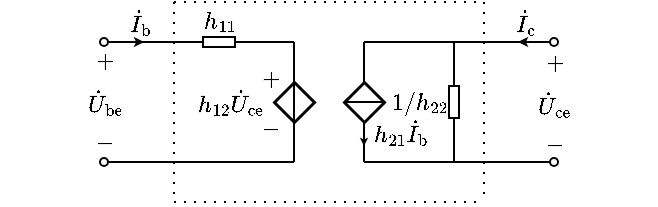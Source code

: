 <mxfile version="17.2.1" type="device"><diagram id="9Tlr8BM8O1yCka-idPHp" name="第 1 页"><mxGraphModel dx="449" dy="326" grid="1" gridSize="5" guides="1" tooltips="1" connect="1" arrows="1" fold="1" page="1" pageScale="1" pageWidth="827" pageHeight="1169" math="1" shadow="0"><root><mxCell id="0"/><mxCell id="1" parent="0"/><mxCell id="6-FwNBt1XKUeeEuEp7RF-3" value="\(\dot{U}_\mathrm{ce}\)" style="text;html=1;resizable=1;autosize=1;align=center;verticalAlign=middle;points=[];fillColor=none;strokeColor=none;rounded=0;comic=0;movable=1;rotatable=1;deletable=1;editable=1;connectable=0;fontSize=10;" vertex="1" parent="1"><mxGeometry x="455" y="301" width="20" height="20" as="geometry"/></mxCell><mxCell id="6-FwNBt1XKUeeEuEp7RF-4" value="$$-$$" style="text;resizable=1;autosize=1;align=center;verticalAlign=middle;points=[];fillColor=none;strokeColor=none;rounded=0;html=1;imageAspect=1;noLabel=0;recursiveResize=1;expand=1;editable=1;movable=1;rotatable=1;deletable=1;connectable=0;comic=0;fontSize=10;" vertex="1" parent="1"><mxGeometry x="315" y="315" width="15" height="15" as="geometry"/></mxCell><mxCell id="6-FwNBt1XKUeeEuEp7RF-5" value="$$+$$" style="text;html=1;resizable=1;autosize=1;align=center;verticalAlign=middle;points=[];fillColor=none;strokeColor=none;rounded=0;movable=1;rotatable=1;deletable=1;editable=1;connectable=0;fontSize=10;" vertex="1" parent="1"><mxGeometry x="315" y="290" width="15" height="15" as="geometry"/></mxCell><mxCell id="6-FwNBt1XKUeeEuEp7RF-6" value="$$h_{11}$$" style="text;html=1;resizable=1;autosize=1;align=center;verticalAlign=middle;points=[];fillColor=none;strokeColor=none;rounded=0;fontSize=10;movable=1;rotatable=1;deletable=1;editable=1;connectable=0;" vertex="1" parent="1"><mxGeometry x="285" y="260" width="25" height="20" as="geometry"/></mxCell><mxCell id="6-FwNBt1XKUeeEuEp7RF-7" value="" style="endArrow=none;html=1;rounded=0;fontSize=10;startSize=4;endSize=4;entryX=1;entryY=0.5;entryDx=0;entryDy=0;entryPerimeter=0;" edge="1" parent="1" target="6-FwNBt1XKUeeEuEp7RF-8"><mxGeometry width="50" height="50" relative="1" as="geometry"><mxPoint x="270" y="280" as="sourcePoint"/><mxPoint x="439.5" y="190.5" as="targetPoint"/></mxGeometry></mxCell><mxCell id="6-FwNBt1XKUeeEuEp7RF-8" value="" style="pointerEvents=1;verticalLabelPosition=bottom;shadow=0;dashed=0;align=center;html=1;verticalAlign=top;shape=mxgraph.electrical.resistors.resistor_1;fontSize=10;direction=west;" vertex="1" parent="1"><mxGeometry x="285" y="277.5" width="25" height="5" as="geometry"/></mxCell><mxCell id="6-FwNBt1XKUeeEuEp7RF-9" value="" style="endArrow=none;html=1;rounded=0;fontSize=10;startSize=4;endSize=4;exitX=0;exitY=0.5;exitDx=0;exitDy=0;exitPerimeter=0;" edge="1" parent="1" source="6-FwNBt1XKUeeEuEp7RF-8"><mxGeometry width="50" height="50" relative="1" as="geometry"><mxPoint x="397" y="175.5" as="sourcePoint"/><mxPoint x="335" y="280" as="targetPoint"/></mxGeometry></mxCell><mxCell id="6-FwNBt1XKUeeEuEp7RF-10" value="" style="endArrow=oval;html=1;rounded=0;fontSize=10;startSize=4;endSize=4;endFill=0;" edge="1" parent="1"><mxGeometry width="50" height="50" relative="1" as="geometry"><mxPoint x="280" y="280" as="sourcePoint"/><mxPoint x="240" y="280" as="targetPoint"/></mxGeometry></mxCell><mxCell id="6-FwNBt1XKUeeEuEp7RF-11" value="" style="endArrow=classic;html=1;rounded=0;fontSize=10;endSize=2;" edge="1" parent="1"><mxGeometry width="50" height="50" relative="1" as="geometry"><mxPoint x="250" y="280" as="sourcePoint"/><mxPoint x="260" y="280" as="targetPoint"/></mxGeometry></mxCell><mxCell id="6-FwNBt1XKUeeEuEp7RF-12" value="$$\dot{I}_\mathrm{b}$$" style="text;html=1;resizable=1;autosize=1;align=center;verticalAlign=middle;points=[];fillColor=none;strokeColor=none;rounded=0;fontSize=10;movable=1;rotatable=1;deletable=1;editable=1;connectable=0;" vertex="1" parent="1"><mxGeometry x="250" y="260" width="15" height="20" as="geometry"/></mxCell><mxCell id="6-FwNBt1XKUeeEuEp7RF-13" value="" style="endArrow=oval;html=1;rounded=0;fontSize=10;startSize=4;endSize=4;endFill=0;" edge="1" parent="1"><mxGeometry width="50" height="50" relative="1" as="geometry"><mxPoint x="335" y="340" as="sourcePoint"/><mxPoint x="240" y="340" as="targetPoint"/></mxGeometry></mxCell><mxCell id="6-FwNBt1XKUeeEuEp7RF-14" value="\(h_{12}\dot{U}_\mathrm{ce}\)" style="text;html=1;resizable=1;autosize=1;align=center;verticalAlign=middle;points=[];fillColor=none;strokeColor=none;rounded=0;comic=0;movable=1;rotatable=1;deletable=1;editable=1;connectable=0;fontSize=10;" vertex="1" parent="1"><mxGeometry x="285" y="300" width="35" height="20" as="geometry"/></mxCell><mxCell id="6-FwNBt1XKUeeEuEp7RF-15" value="$$+$$" style="text;html=1;resizable=1;autosize=1;align=center;verticalAlign=middle;points=[];fillColor=none;strokeColor=none;rounded=0;movable=1;rotatable=1;deletable=1;editable=1;connectable=0;fontSize=10;" vertex="1" parent="1"><mxGeometry x="232.0" y="283" width="15" height="12" as="geometry"/></mxCell><mxCell id="6-FwNBt1XKUeeEuEp7RF-16" value="$$-$$" style="text;resizable=1;autosize=1;align=center;verticalAlign=middle;points=[];fillColor=none;strokeColor=none;rounded=0;html=1;imageAspect=1;noLabel=0;recursiveResize=1;expand=1;editable=1;movable=1;rotatable=1;deletable=1;connectable=0;comic=0;fontSize=10;" vertex="1" parent="1"><mxGeometry x="232.0" y="325" width="15" height="9" as="geometry"/></mxCell><mxCell id="6-FwNBt1XKUeeEuEp7RF-17" value="\(\dot{U}_\mathrm{be}\)" style="text;html=1;resizable=1;autosize=1;align=center;verticalAlign=middle;points=[];fillColor=none;strokeColor=none;rounded=0;comic=0;movable=1;rotatable=1;deletable=1;editable=1;connectable=0;fontSize=10;" vertex="1" parent="1"><mxGeometry x="230" y="300" width="20" height="20" as="geometry"/></mxCell><mxCell id="6-FwNBt1XKUeeEuEp7RF-18" value="" style="endArrow=oval;html=1;rounded=0;fontSize=10;startSize=4;endSize=4;endFill=0;" edge="1" parent="1"><mxGeometry width="50" height="50" relative="1" as="geometry"><mxPoint x="370" y="280" as="sourcePoint"/><mxPoint x="465" y="280" as="targetPoint"/></mxGeometry></mxCell><mxCell id="6-FwNBt1XKUeeEuEp7RF-19" value="" style="endArrow=classic;html=1;rounded=0;fontSize=10;endSize=2;" edge="1" parent="1"><mxGeometry width="50" height="50" relative="1" as="geometry"><mxPoint x="458" y="280" as="sourcePoint"/><mxPoint x="447" y="280" as="targetPoint"/></mxGeometry></mxCell><mxCell id="6-FwNBt1XKUeeEuEp7RF-20" value="$$\dot{I}_\mathrm{c}$$" style="text;html=1;resizable=1;autosize=1;align=center;verticalAlign=middle;points=[];fillColor=none;strokeColor=none;rounded=0;fontSize=10;movable=1;rotatable=1;deletable=1;editable=1;connectable=0;" vertex="1" parent="1"><mxGeometry x="445" y="260" width="10" height="20" as="geometry"/></mxCell><mxCell id="6-FwNBt1XKUeeEuEp7RF-21" value="" style="endArrow=oval;html=1;rounded=0;fontSize=10;startSize=4;endSize=4;endFill=0;" edge="1" parent="1"><mxGeometry width="50" height="50" relative="1" as="geometry"><mxPoint x="370" y="340" as="sourcePoint"/><mxPoint x="465" y="340" as="targetPoint"/></mxGeometry></mxCell><mxCell id="6-FwNBt1XKUeeEuEp7RF-22" value="$$+$$" style="text;html=1;resizable=1;autosize=1;align=center;verticalAlign=middle;points=[];fillColor=none;strokeColor=none;rounded=0;movable=1;rotatable=1;deletable=1;editable=1;connectable=0;fontSize=10;" vertex="1" parent="1"><mxGeometry x="457" y="284" width="15" height="12" as="geometry"/></mxCell><mxCell id="6-FwNBt1XKUeeEuEp7RF-23" value="$$-$$" style="text;resizable=1;autosize=1;align=center;verticalAlign=middle;points=[];fillColor=none;strokeColor=none;rounded=0;html=1;imageAspect=1;noLabel=0;recursiveResize=1;expand=1;editable=1;movable=1;rotatable=1;deletable=1;connectable=0;comic=0;fontSize=10;" vertex="1" parent="1"><mxGeometry x="457" y="326" width="15" height="9" as="geometry"/></mxCell><mxCell id="6-FwNBt1XKUeeEuEp7RF-24" value="" style="pointerEvents=1;verticalLabelPosition=bottom;shadow=0;dashed=0;align=center;html=1;verticalAlign=top;shape=mxgraph.electrical.signal_sources.source;aspect=fixed;points=[[0.5,0,0],[1,0.5,0],[0.5,1,0],[0,0.5,0]];elSignalType=none;elSourceType=dependent;strokeWidth=1.5;direction=south;" vertex="1" parent="1"><mxGeometry x="325" y="300" width="20" height="20" as="geometry"/></mxCell><mxCell id="6-FwNBt1XKUeeEuEp7RF-25" value="" style="endArrow=none;html=1;rounded=0;fontSize=12;startSize=4;endSize=1;strokeWidth=1;jumpStyle=none;jumpSize=6;entryX=0;entryY=0.5;entryDx=0;entryDy=0;entryPerimeter=0;exitX=1;exitY=0.5;exitDx=0;exitDy=0;exitPerimeter=0;" edge="1" parent="1" source="6-FwNBt1XKUeeEuEp7RF-24" target="6-FwNBt1XKUeeEuEp7RF-24"><mxGeometry width="50" height="50" relative="1" as="geometry"><mxPoint x="305" y="314.58" as="sourcePoint"/><mxPoint x="365" y="244.58" as="targetPoint"/></mxGeometry></mxCell><mxCell id="6-FwNBt1XKUeeEuEp7RF-26" value="" style="endArrow=none;html=1;rounded=0;exitX=0;exitY=0.5;exitDx=0;exitDy=0;exitPerimeter=0;" edge="1" parent="1" source="6-FwNBt1XKUeeEuEp7RF-24"><mxGeometry width="50" height="50" relative="1" as="geometry"><mxPoint x="345" y="329.58" as="sourcePoint"/><mxPoint x="335" y="280" as="targetPoint"/></mxGeometry></mxCell><mxCell id="6-FwNBt1XKUeeEuEp7RF-27" value="" style="endArrow=none;html=1;rounded=0;entryX=1;entryY=0.5;entryDx=0;entryDy=0;entryPerimeter=0;" edge="1" parent="1" target="6-FwNBt1XKUeeEuEp7RF-24"><mxGeometry width="50" height="50" relative="1" as="geometry"><mxPoint x="335" y="340" as="sourcePoint"/><mxPoint x="430" y="340" as="targetPoint"/></mxGeometry></mxCell><mxCell id="6-FwNBt1XKUeeEuEp7RF-30" value="" style="endArrow=none;html=1;rounded=0;dashed=1;dashPattern=1 4;" edge="1" parent="1"><mxGeometry width="50" height="50" relative="1" as="geometry"><mxPoint x="275" y="260" as="sourcePoint"/><mxPoint x="430" y="260" as="targetPoint"/></mxGeometry></mxCell><mxCell id="6-FwNBt1XKUeeEuEp7RF-31" value="" style="endArrow=none;html=1;rounded=0;dashed=1;dashPattern=1 4;" edge="1" parent="1"><mxGeometry width="50" height="50" relative="1" as="geometry"><mxPoint x="275" y="360" as="sourcePoint"/><mxPoint x="430" y="360" as="targetPoint"/></mxGeometry></mxCell><mxCell id="6-FwNBt1XKUeeEuEp7RF-32" value="" style="endArrow=none;html=1;rounded=0;dashed=1;dashPattern=1 4;" edge="1" parent="1"><mxGeometry width="50" height="50" relative="1" as="geometry"><mxPoint x="275" y="260" as="sourcePoint"/><mxPoint x="275" y="360" as="targetPoint"/></mxGeometry></mxCell><mxCell id="6-FwNBt1XKUeeEuEp7RF-33" value="" style="endArrow=none;html=1;rounded=0;dashed=1;dashPattern=1 4;" edge="1" parent="1"><mxGeometry width="50" height="50" relative="1" as="geometry"><mxPoint x="430" y="260" as="sourcePoint"/><mxPoint x="430" y="360" as="targetPoint"/></mxGeometry></mxCell><mxCell id="6-FwNBt1XKUeeEuEp7RF-34" value="" style="pointerEvents=1;verticalLabelPosition=bottom;shadow=0;dashed=0;align=center;html=1;verticalAlign=top;shape=mxgraph.electrical.signal_sources.source;aspect=fixed;points=[[0.5,0,0],[1,0.5,0],[0.5,1,0],[0,0.5,0]];elSignalType=none;elSourceType=dependent;strokeWidth=1.5;direction=south;" vertex="1" parent="1"><mxGeometry x="360" y="300" width="20" height="20" as="geometry"/></mxCell><mxCell id="6-FwNBt1XKUeeEuEp7RF-35" value="" style="endArrow=none;html=1;rounded=0;fontSize=12;startSize=4;endSize=1;strokeWidth=1;jumpStyle=none;jumpSize=6;entryX=0.5;entryY=0;entryDx=0;entryDy=0;entryPerimeter=0;exitX=0.5;exitY=1;exitDx=0;exitDy=0;exitPerimeter=0;" edge="1" parent="1" source="6-FwNBt1XKUeeEuEp7RF-34" target="6-FwNBt1XKUeeEuEp7RF-34"><mxGeometry width="50" height="50" relative="1" as="geometry"><mxPoint x="340" y="314.58" as="sourcePoint"/><mxPoint x="400" y="244.58" as="targetPoint"/></mxGeometry></mxCell><mxCell id="6-FwNBt1XKUeeEuEp7RF-36" value="" style="endArrow=none;html=1;rounded=0;exitX=0;exitY=0.5;exitDx=0;exitDy=0;exitPerimeter=0;" edge="1" parent="1" source="6-FwNBt1XKUeeEuEp7RF-34"><mxGeometry width="50" height="50" relative="1" as="geometry"><mxPoint x="380" y="329.58" as="sourcePoint"/><mxPoint x="370" y="280" as="targetPoint"/></mxGeometry></mxCell><mxCell id="6-FwNBt1XKUeeEuEp7RF-37" value="" style="endArrow=none;html=1;rounded=0;entryX=1;entryY=0.5;entryDx=0;entryDy=0;entryPerimeter=0;" edge="1" parent="1" target="6-FwNBt1XKUeeEuEp7RF-34"><mxGeometry width="50" height="50" relative="1" as="geometry"><mxPoint x="370" y="340" as="sourcePoint"/><mxPoint x="465" y="340" as="targetPoint"/></mxGeometry></mxCell><mxCell id="6-FwNBt1XKUeeEuEp7RF-38" value="" style="endArrow=classic;html=1;rounded=0;fontSize=12;startSize=4;endSize=1;strokeWidth=1;jumpSize=6;" edge="1" parent="1"><mxGeometry width="50" height="50" relative="1" as="geometry"><mxPoint x="370" y="323" as="sourcePoint"/><mxPoint x="370" y="332" as="targetPoint"/></mxGeometry></mxCell><mxCell id="6-FwNBt1XKUeeEuEp7RF-39" value="\(h_{21}\dot{I}_\mathrm{b}\)" style="text;html=1;resizable=1;autosize=1;align=center;verticalAlign=middle;points=[];fillColor=none;strokeColor=none;rounded=0;comic=0;movable=1;rotatable=1;deletable=1;editable=1;connectable=0;fontSize=10;" vertex="1" parent="1"><mxGeometry x="370" y="315" width="35" height="20" as="geometry"/></mxCell><mxCell id="6-FwNBt1XKUeeEuEp7RF-40" value="$$1/h_{22}$$" style="text;html=1;resizable=1;autosize=1;align=center;verticalAlign=middle;points=[];fillColor=none;strokeColor=none;rounded=0;fontSize=10;movable=1;rotatable=1;deletable=1;editable=1;connectable=0;" vertex="1" parent="1"><mxGeometry x="380" y="300" width="35" height="20" as="geometry"/></mxCell><mxCell id="6-FwNBt1XKUeeEuEp7RF-41" value="" style="endArrow=none;html=1;rounded=0;fontSize=10;startSize=4;endSize=4;entryX=1;entryY=0.5;entryDx=0;entryDy=0;entryPerimeter=0;" edge="1" parent="1" target="6-FwNBt1XKUeeEuEp7RF-42"><mxGeometry width="50" height="50" relative="1" as="geometry"><mxPoint x="415" y="280" as="sourcePoint"/><mxPoint x="559.5" y="190.5" as="targetPoint"/></mxGeometry></mxCell><mxCell id="6-FwNBt1XKUeeEuEp7RF-42" value="" style="pointerEvents=1;verticalLabelPosition=bottom;shadow=0;dashed=0;align=center;html=1;verticalAlign=top;shape=mxgraph.electrical.resistors.resistor_1;fontSize=10;direction=north;" vertex="1" parent="1"><mxGeometry x="412.5" y="297.5" width="5" height="25" as="geometry"/></mxCell><mxCell id="6-FwNBt1XKUeeEuEp7RF-43" value="" style="endArrow=none;html=1;rounded=0;fontSize=10;startSize=4;endSize=4;exitX=0;exitY=0.5;exitDx=0;exitDy=0;exitPerimeter=0;" edge="1" parent="1" source="6-FwNBt1XKUeeEuEp7RF-42"><mxGeometry width="50" height="50" relative="1" as="geometry"><mxPoint x="517" y="175.5" as="sourcePoint"/><mxPoint x="415" y="340" as="targetPoint"/></mxGeometry></mxCell></root></mxGraphModel></diagram></mxfile>